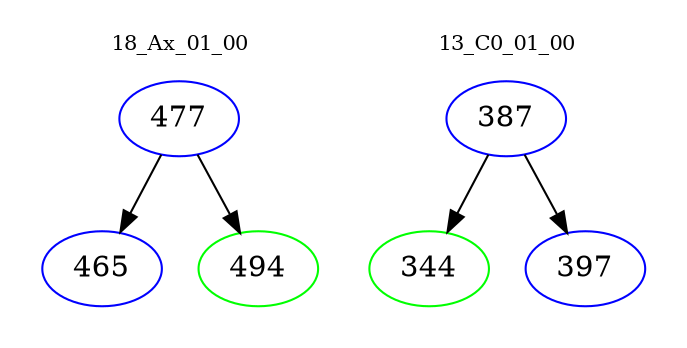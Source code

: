 digraph{
subgraph cluster_0 {
color = white
label = "18_Ax_01_00";
fontsize=10;
T0_477 [label="477", color="blue"]
T0_477 -> T0_465 [color="black"]
T0_465 [label="465", color="blue"]
T0_477 -> T0_494 [color="black"]
T0_494 [label="494", color="green"]
}
subgraph cluster_1 {
color = white
label = "13_C0_01_00";
fontsize=10;
T1_387 [label="387", color="blue"]
T1_387 -> T1_344 [color="black"]
T1_344 [label="344", color="green"]
T1_387 -> T1_397 [color="black"]
T1_397 [label="397", color="blue"]
}
}
